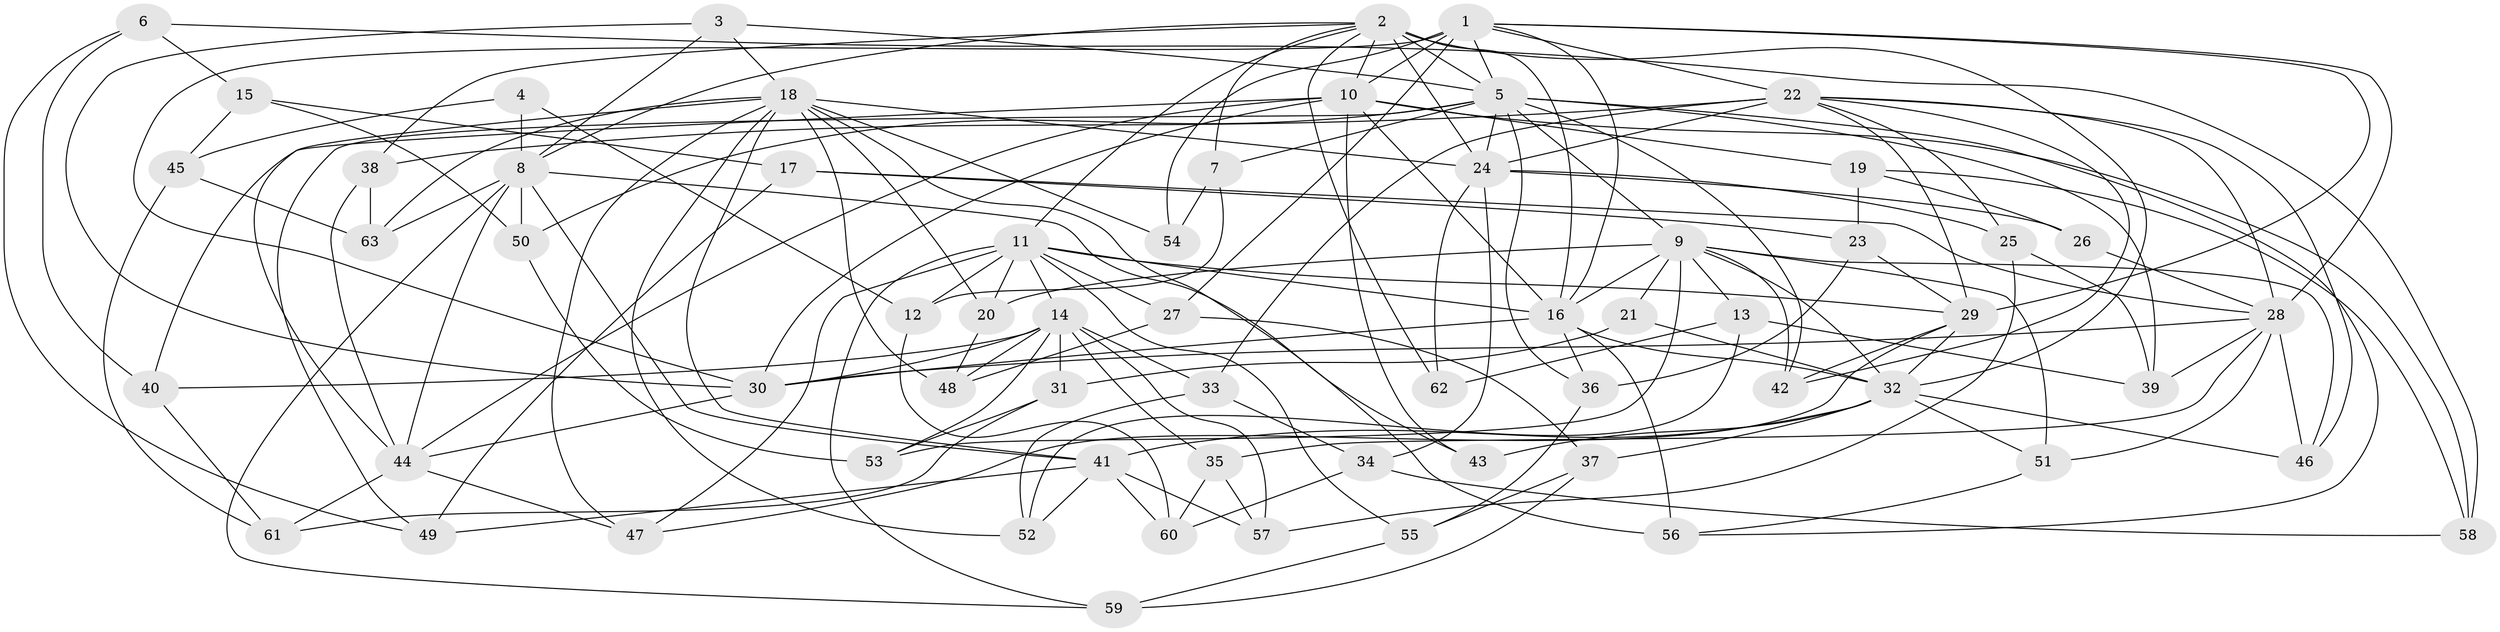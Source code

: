 // original degree distribution, {4: 1.0}
// Generated by graph-tools (version 1.1) at 2025/37/03/09/25 02:37:50]
// undirected, 63 vertices, 168 edges
graph export_dot {
graph [start="1"]
  node [color=gray90,style=filled];
  1;
  2;
  3;
  4;
  5;
  6;
  7;
  8;
  9;
  10;
  11;
  12;
  13;
  14;
  15;
  16;
  17;
  18;
  19;
  20;
  21;
  22;
  23;
  24;
  25;
  26;
  27;
  28;
  29;
  30;
  31;
  32;
  33;
  34;
  35;
  36;
  37;
  38;
  39;
  40;
  41;
  42;
  43;
  44;
  45;
  46;
  47;
  48;
  49;
  50;
  51;
  52;
  53;
  54;
  55;
  56;
  57;
  58;
  59;
  60;
  61;
  62;
  63;
  1 -- 5 [weight=1.0];
  1 -- 10 [weight=1.0];
  1 -- 16 [weight=1.0];
  1 -- 22 [weight=1.0];
  1 -- 27 [weight=1.0];
  1 -- 28 [weight=1.0];
  1 -- 29 [weight=1.0];
  1 -- 30 [weight=2.0];
  1 -- 54 [weight=1.0];
  2 -- 5 [weight=1.0];
  2 -- 7 [weight=1.0];
  2 -- 8 [weight=1.0];
  2 -- 10 [weight=1.0];
  2 -- 11 [weight=1.0];
  2 -- 16 [weight=1.0];
  2 -- 24 [weight=3.0];
  2 -- 32 [weight=1.0];
  2 -- 38 [weight=1.0];
  2 -- 62 [weight=1.0];
  3 -- 5 [weight=1.0];
  3 -- 8 [weight=1.0];
  3 -- 18 [weight=1.0];
  3 -- 30 [weight=1.0];
  4 -- 8 [weight=2.0];
  4 -- 12 [weight=1.0];
  4 -- 45 [weight=1.0];
  5 -- 7 [weight=1.0];
  5 -- 9 [weight=1.0];
  5 -- 24 [weight=1.0];
  5 -- 36 [weight=1.0];
  5 -- 39 [weight=1.0];
  5 -- 42 [weight=1.0];
  5 -- 49 [weight=1.0];
  5 -- 50 [weight=1.0];
  5 -- 56 [weight=1.0];
  6 -- 15 [weight=1.0];
  6 -- 40 [weight=1.0];
  6 -- 49 [weight=1.0];
  6 -- 58 [weight=1.0];
  7 -- 12 [weight=1.0];
  7 -- 54 [weight=1.0];
  8 -- 41 [weight=1.0];
  8 -- 43 [weight=1.0];
  8 -- 44 [weight=1.0];
  8 -- 50 [weight=1.0];
  8 -- 59 [weight=1.0];
  8 -- 63 [weight=1.0];
  9 -- 13 [weight=1.0];
  9 -- 16 [weight=2.0];
  9 -- 20 [weight=1.0];
  9 -- 21 [weight=2.0];
  9 -- 32 [weight=1.0];
  9 -- 42 [weight=1.0];
  9 -- 46 [weight=1.0];
  9 -- 51 [weight=1.0];
  9 -- 53 [weight=1.0];
  10 -- 16 [weight=2.0];
  10 -- 19 [weight=1.0];
  10 -- 30 [weight=1.0];
  10 -- 40 [weight=1.0];
  10 -- 43 [weight=1.0];
  10 -- 44 [weight=1.0];
  10 -- 58 [weight=1.0];
  11 -- 12 [weight=1.0];
  11 -- 14 [weight=2.0];
  11 -- 16 [weight=1.0];
  11 -- 20 [weight=1.0];
  11 -- 27 [weight=1.0];
  11 -- 29 [weight=2.0];
  11 -- 47 [weight=1.0];
  11 -- 55 [weight=1.0];
  11 -- 59 [weight=1.0];
  12 -- 60 [weight=1.0];
  13 -- 39 [weight=1.0];
  13 -- 52 [weight=1.0];
  13 -- 62 [weight=1.0];
  14 -- 30 [weight=1.0];
  14 -- 31 [weight=1.0];
  14 -- 33 [weight=1.0];
  14 -- 35 [weight=1.0];
  14 -- 40 [weight=1.0];
  14 -- 48 [weight=1.0];
  14 -- 53 [weight=1.0];
  14 -- 57 [weight=1.0];
  15 -- 17 [weight=1.0];
  15 -- 45 [weight=1.0];
  15 -- 50 [weight=1.0];
  16 -- 30 [weight=2.0];
  16 -- 32 [weight=1.0];
  16 -- 36 [weight=1.0];
  16 -- 56 [weight=1.0];
  17 -- 23 [weight=1.0];
  17 -- 28 [weight=1.0];
  17 -- 49 [weight=1.0];
  18 -- 20 [weight=1.0];
  18 -- 24 [weight=1.0];
  18 -- 41 [weight=1.0];
  18 -- 44 [weight=1.0];
  18 -- 47 [weight=1.0];
  18 -- 48 [weight=1.0];
  18 -- 52 [weight=1.0];
  18 -- 54 [weight=2.0];
  18 -- 56 [weight=1.0];
  18 -- 63 [weight=1.0];
  19 -- 23 [weight=1.0];
  19 -- 26 [weight=1.0];
  19 -- 58 [weight=1.0];
  20 -- 48 [weight=1.0];
  21 -- 31 [weight=1.0];
  21 -- 32 [weight=1.0];
  22 -- 24 [weight=2.0];
  22 -- 25 [weight=1.0];
  22 -- 28 [weight=1.0];
  22 -- 29 [weight=1.0];
  22 -- 33 [weight=1.0];
  22 -- 38 [weight=1.0];
  22 -- 42 [weight=1.0];
  22 -- 46 [weight=1.0];
  23 -- 29 [weight=1.0];
  23 -- 36 [weight=1.0];
  24 -- 25 [weight=1.0];
  24 -- 26 [weight=1.0];
  24 -- 34 [weight=1.0];
  24 -- 62 [weight=2.0];
  25 -- 39 [weight=1.0];
  25 -- 57 [weight=1.0];
  26 -- 28 [weight=2.0];
  27 -- 37 [weight=1.0];
  27 -- 48 [weight=1.0];
  28 -- 30 [weight=1.0];
  28 -- 35 [weight=1.0];
  28 -- 39 [weight=1.0];
  28 -- 46 [weight=1.0];
  28 -- 51 [weight=1.0];
  29 -- 32 [weight=1.0];
  29 -- 42 [weight=1.0];
  29 -- 47 [weight=1.0];
  30 -- 44 [weight=2.0];
  31 -- 53 [weight=1.0];
  31 -- 61 [weight=1.0];
  32 -- 37 [weight=1.0];
  32 -- 41 [weight=2.0];
  32 -- 43 [weight=2.0];
  32 -- 46 [weight=1.0];
  32 -- 51 [weight=1.0];
  33 -- 34 [weight=1.0];
  33 -- 52 [weight=1.0];
  34 -- 58 [weight=1.0];
  34 -- 60 [weight=1.0];
  35 -- 57 [weight=1.0];
  35 -- 60 [weight=1.0];
  36 -- 55 [weight=1.0];
  37 -- 55 [weight=1.0];
  37 -- 59 [weight=1.0];
  38 -- 44 [weight=1.0];
  38 -- 63 [weight=1.0];
  40 -- 61 [weight=1.0];
  41 -- 49 [weight=1.0];
  41 -- 52 [weight=1.0];
  41 -- 57 [weight=1.0];
  41 -- 60 [weight=1.0];
  44 -- 47 [weight=1.0];
  44 -- 61 [weight=1.0];
  45 -- 61 [weight=1.0];
  45 -- 63 [weight=1.0];
  50 -- 53 [weight=1.0];
  51 -- 56 [weight=1.0];
  55 -- 59 [weight=1.0];
}

